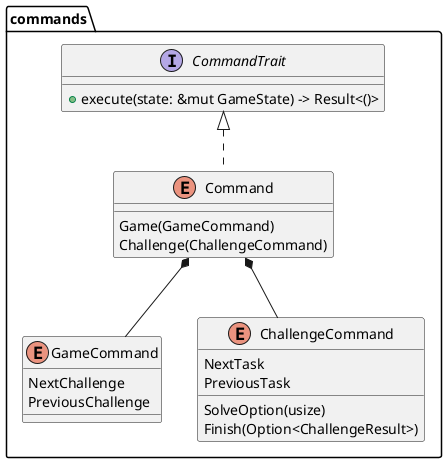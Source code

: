 @startuml
package "commands" {
    interface CommandTrait {
        +execute(state: &mut GameState) -> Result<()>
    }
    enum Command {
        Game(GameCommand)
        Challenge(ChallengeCommand)
    }
    enum GameCommand {
        NextChallenge
        PreviousChallenge
    }
    enum ChallengeCommand {
        NextTask
        PreviousTask
        SolveOption(usize)
        Finish(Option<ChallengeResult>)
    }
    CommandTrait <|.. Command
    Command *-- GameCommand
    Command *-- ChallengeCommand
}
@enduml
